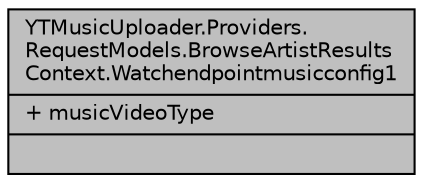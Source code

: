 digraph "YTMusicUploader.Providers.RequestModels.BrowseArtistResultsContext.Watchendpointmusicconfig1"
{
 // LATEX_PDF_SIZE
  edge [fontname="Helvetica",fontsize="10",labelfontname="Helvetica",labelfontsize="10"];
  node [fontname="Helvetica",fontsize="10",shape=record];
  Node1 [label="{YTMusicUploader.Providers.\lRequestModels.BrowseArtistResults\lContext.Watchendpointmusicconfig1\n|+ musicVideoType\l|}",height=0.2,width=0.4,color="black", fillcolor="grey75", style="filled", fontcolor="black",tooltip=" "];
}
